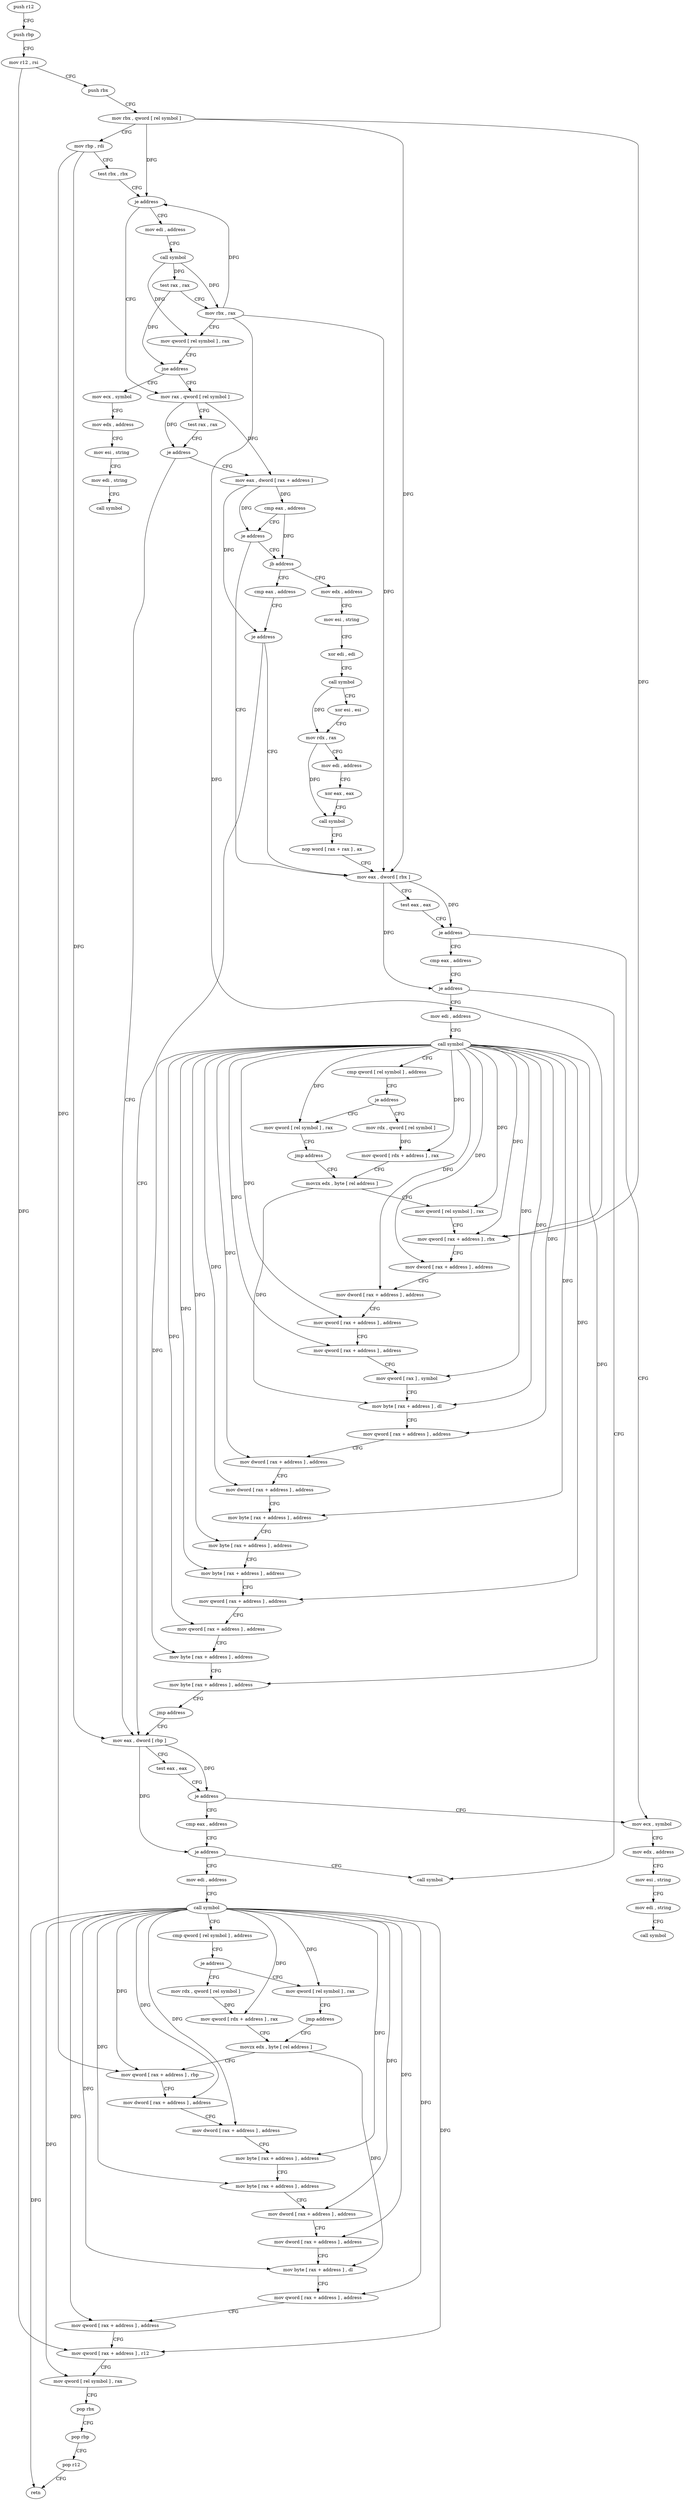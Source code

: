 digraph "func" {
"4231920" [label = "push r12" ]
"4231922" [label = "push rbp" ]
"4231923" [label = "mov r12 , rsi" ]
"4231926" [label = "push rbx" ]
"4231927" [label = "mov rbx , qword [ rel symbol ]" ]
"4231934" [label = "mov rbp , rdi" ]
"4231937" [label = "test rbx , rbx" ]
"4231940" [label = "je address" ]
"4232392" [label = "mov edi , address" ]
"4231946" [label = "mov rax , qword [ rel symbol ]" ]
"4232397" [label = "call symbol" ]
"4232402" [label = "test rax , rax" ]
"4232405" [label = "mov rbx , rax" ]
"4232408" [label = "mov qword [ rel symbol ] , rax" ]
"4232415" [label = "jne address" ]
"4232421" [label = "mov ecx , symbol" ]
"4231953" [label = "test rax , rax" ]
"4231956" [label = "je address" ]
"4231985" [label = "mov eax , dword [ rbp ]" ]
"4231958" [label = "mov eax , dword [ rax + address ]" ]
"4232426" [label = "mov edx , address" ]
"4232431" [label = "mov esi , string" ]
"4232436" [label = "mov edi , string" ]
"4232441" [label = "call symbol" ]
"4231988" [label = "test eax , eax" ]
"4231990" [label = "je address" ]
"4232460" [label = "mov ecx , symbol" ]
"4231996" [label = "cmp eax , address" ]
"4231961" [label = "cmp eax , address" ]
"4231964" [label = "je address" ]
"4232184" [label = "mov eax , dword [ rbx ]" ]
"4231970" [label = "jb address" ]
"4232465" [label = "mov edx , address" ]
"4232470" [label = "mov esi , string" ]
"4232475" [label = "mov edi , string" ]
"4232480" [label = "call symbol" ]
"4231999" [label = "je address" ]
"4232485" [label = "call symbol" ]
"4232005" [label = "mov edi , address" ]
"4232186" [label = "test eax , eax" ]
"4232188" [label = "je address" ]
"4232194" [label = "cmp eax , address" ]
"4232144" [label = "mov edx , address" ]
"4231976" [label = "cmp eax , address" ]
"4232010" [label = "call symbol" ]
"4232015" [label = "cmp qword [ rel symbol ] , address" ]
"4232023" [label = "je address" ]
"4232376" [label = "mov qword [ rel symbol ] , rax" ]
"4232029" [label = "mov rdx , qword [ rel symbol ]" ]
"4232197" [label = "je address" ]
"4232203" [label = "mov edi , address" ]
"4232149" [label = "mov esi , string" ]
"4232154" [label = "xor edi , edi" ]
"4232156" [label = "call symbol" ]
"4232161" [label = "xor esi , esi" ]
"4232163" [label = "mov rdx , rax" ]
"4232166" [label = "mov edi , address" ]
"4232171" [label = "xor eax , eax" ]
"4232173" [label = "call symbol" ]
"4232178" [label = "nop word [ rax + rax ] , ax" ]
"4231979" [label = "je address" ]
"4232383" [label = "jmp address" ]
"4232043" [label = "movzx edx , byte [ rel address ]" ]
"4232036" [label = "mov qword [ rdx + address ] , rax" ]
"4232208" [label = "call symbol" ]
"4232213" [label = "cmp qword [ rel symbol ] , address" ]
"4232221" [label = "je address" ]
"4232448" [label = "mov qword [ rel symbol ] , rax" ]
"4232227" [label = "mov rdx , qword [ rel symbol ]" ]
"4232050" [label = "mov qword [ rax + address ] , rbp" ]
"4232057" [label = "mov dword [ rax + address ] , address" ]
"4232064" [label = "mov dword [ rax + address ] , address" ]
"4232071" [label = "mov byte [ rax + address ] , address" ]
"4232075" [label = "mov byte [ rax + address ] , address" ]
"4232079" [label = "mov dword [ rax + address ] , address" ]
"4232086" [label = "mov dword [ rax + address ] , address" ]
"4232093" [label = "mov byte [ rax + address ] , dl" ]
"4232096" [label = "mov qword [ rax + address ] , address" ]
"4232107" [label = "mov qword [ rax + address ] , address" ]
"4232118" [label = "mov qword [ rax + address ] , r12" ]
"4232122" [label = "mov qword [ rel symbol ] , rax" ]
"4232129" [label = "pop rbx" ]
"4232130" [label = "pop rbp" ]
"4232131" [label = "pop r12" ]
"4232133" [label = "retn" ]
"4232455" [label = "jmp address" ]
"4232241" [label = "movzx edx , byte [ rel address ]" ]
"4232234" [label = "mov qword [ rdx + address ] , rax" ]
"4232248" [label = "mov qword [ rel symbol ] , rax" ]
"4232255" [label = "mov qword [ rax + address ] , rbx" ]
"4232262" [label = "mov dword [ rax + address ] , address" ]
"4232269" [label = "mov dword [ rax + address ] , address" ]
"4232276" [label = "mov qword [ rax + address ] , address" ]
"4232287" [label = "mov qword [ rax + address ] , address" ]
"4232298" [label = "mov qword [ rax ] , symbol" ]
"4232305" [label = "mov byte [ rax + address ] , dl" ]
"4232308" [label = "mov qword [ rax + address ] , address" ]
"4232316" [label = "mov dword [ rax + address ] , address" ]
"4232323" [label = "mov dword [ rax + address ] , address" ]
"4232330" [label = "mov byte [ rax + address ] , address" ]
"4232334" [label = "mov byte [ rax + address ] , address" ]
"4232338" [label = "mov byte [ rax + address ] , address" ]
"4232342" [label = "mov qword [ rax + address ] , address" ]
"4232350" [label = "mov qword [ rax + address ] , address" ]
"4232358" [label = "mov byte [ rax + address ] , address" ]
"4232362" [label = "mov byte [ rax + address ] , address" ]
"4232366" [label = "jmp address" ]
"4231920" -> "4231922" [ label = "CFG" ]
"4231922" -> "4231923" [ label = "CFG" ]
"4231923" -> "4231926" [ label = "CFG" ]
"4231923" -> "4232118" [ label = "DFG" ]
"4231926" -> "4231927" [ label = "CFG" ]
"4231927" -> "4231934" [ label = "CFG" ]
"4231927" -> "4231940" [ label = "DFG" ]
"4231927" -> "4232184" [ label = "DFG" ]
"4231927" -> "4232255" [ label = "DFG" ]
"4231934" -> "4231937" [ label = "CFG" ]
"4231934" -> "4231985" [ label = "DFG" ]
"4231934" -> "4232050" [ label = "DFG" ]
"4231937" -> "4231940" [ label = "CFG" ]
"4231940" -> "4232392" [ label = "CFG" ]
"4231940" -> "4231946" [ label = "CFG" ]
"4232392" -> "4232397" [ label = "CFG" ]
"4231946" -> "4231953" [ label = "CFG" ]
"4231946" -> "4231956" [ label = "DFG" ]
"4231946" -> "4231958" [ label = "DFG" ]
"4232397" -> "4232402" [ label = "DFG" ]
"4232397" -> "4232405" [ label = "DFG" ]
"4232397" -> "4232408" [ label = "DFG" ]
"4232402" -> "4232405" [ label = "CFG" ]
"4232402" -> "4232415" [ label = "DFG" ]
"4232405" -> "4232408" [ label = "CFG" ]
"4232405" -> "4231940" [ label = "DFG" ]
"4232405" -> "4232184" [ label = "DFG" ]
"4232405" -> "4232255" [ label = "DFG" ]
"4232408" -> "4232415" [ label = "CFG" ]
"4232415" -> "4231946" [ label = "CFG" ]
"4232415" -> "4232421" [ label = "CFG" ]
"4232421" -> "4232426" [ label = "CFG" ]
"4231953" -> "4231956" [ label = "CFG" ]
"4231956" -> "4231985" [ label = "CFG" ]
"4231956" -> "4231958" [ label = "CFG" ]
"4231985" -> "4231988" [ label = "CFG" ]
"4231985" -> "4231990" [ label = "DFG" ]
"4231985" -> "4231999" [ label = "DFG" ]
"4231958" -> "4231961" [ label = "DFG" ]
"4231958" -> "4231964" [ label = "DFG" ]
"4231958" -> "4231979" [ label = "DFG" ]
"4232426" -> "4232431" [ label = "CFG" ]
"4232431" -> "4232436" [ label = "CFG" ]
"4232436" -> "4232441" [ label = "CFG" ]
"4231988" -> "4231990" [ label = "CFG" ]
"4231990" -> "4232460" [ label = "CFG" ]
"4231990" -> "4231996" [ label = "CFG" ]
"4232460" -> "4232465" [ label = "CFG" ]
"4231996" -> "4231999" [ label = "CFG" ]
"4231961" -> "4231964" [ label = "CFG" ]
"4231961" -> "4231970" [ label = "DFG" ]
"4231964" -> "4232184" [ label = "CFG" ]
"4231964" -> "4231970" [ label = "CFG" ]
"4232184" -> "4232186" [ label = "CFG" ]
"4232184" -> "4232188" [ label = "DFG" ]
"4232184" -> "4232197" [ label = "DFG" ]
"4231970" -> "4232144" [ label = "CFG" ]
"4231970" -> "4231976" [ label = "CFG" ]
"4232465" -> "4232470" [ label = "CFG" ]
"4232470" -> "4232475" [ label = "CFG" ]
"4232475" -> "4232480" [ label = "CFG" ]
"4231999" -> "4232485" [ label = "CFG" ]
"4231999" -> "4232005" [ label = "CFG" ]
"4232005" -> "4232010" [ label = "CFG" ]
"4232186" -> "4232188" [ label = "CFG" ]
"4232188" -> "4232460" [ label = "CFG" ]
"4232188" -> "4232194" [ label = "CFG" ]
"4232194" -> "4232197" [ label = "CFG" ]
"4232144" -> "4232149" [ label = "CFG" ]
"4231976" -> "4231979" [ label = "CFG" ]
"4232010" -> "4232015" [ label = "CFG" ]
"4232010" -> "4232376" [ label = "DFG" ]
"4232010" -> "4232036" [ label = "DFG" ]
"4232010" -> "4232050" [ label = "DFG" ]
"4232010" -> "4232057" [ label = "DFG" ]
"4232010" -> "4232064" [ label = "DFG" ]
"4232010" -> "4232071" [ label = "DFG" ]
"4232010" -> "4232075" [ label = "DFG" ]
"4232010" -> "4232079" [ label = "DFG" ]
"4232010" -> "4232086" [ label = "DFG" ]
"4232010" -> "4232093" [ label = "DFG" ]
"4232010" -> "4232096" [ label = "DFG" ]
"4232010" -> "4232107" [ label = "DFG" ]
"4232010" -> "4232118" [ label = "DFG" ]
"4232010" -> "4232122" [ label = "DFG" ]
"4232010" -> "4232133" [ label = "DFG" ]
"4232015" -> "4232023" [ label = "CFG" ]
"4232023" -> "4232376" [ label = "CFG" ]
"4232023" -> "4232029" [ label = "CFG" ]
"4232376" -> "4232383" [ label = "CFG" ]
"4232029" -> "4232036" [ label = "DFG" ]
"4232197" -> "4232485" [ label = "CFG" ]
"4232197" -> "4232203" [ label = "CFG" ]
"4232203" -> "4232208" [ label = "CFG" ]
"4232149" -> "4232154" [ label = "CFG" ]
"4232154" -> "4232156" [ label = "CFG" ]
"4232156" -> "4232161" [ label = "CFG" ]
"4232156" -> "4232163" [ label = "DFG" ]
"4232161" -> "4232163" [ label = "CFG" ]
"4232163" -> "4232166" [ label = "CFG" ]
"4232163" -> "4232173" [ label = "DFG" ]
"4232166" -> "4232171" [ label = "CFG" ]
"4232171" -> "4232173" [ label = "CFG" ]
"4232173" -> "4232178" [ label = "CFG" ]
"4232178" -> "4232184" [ label = "CFG" ]
"4231979" -> "4232184" [ label = "CFG" ]
"4231979" -> "4231985" [ label = "CFG" ]
"4232383" -> "4232043" [ label = "CFG" ]
"4232043" -> "4232050" [ label = "CFG" ]
"4232043" -> "4232093" [ label = "DFG" ]
"4232036" -> "4232043" [ label = "CFG" ]
"4232208" -> "4232213" [ label = "CFG" ]
"4232208" -> "4232448" [ label = "DFG" ]
"4232208" -> "4232234" [ label = "DFG" ]
"4232208" -> "4232248" [ label = "DFG" ]
"4232208" -> "4232255" [ label = "DFG" ]
"4232208" -> "4232262" [ label = "DFG" ]
"4232208" -> "4232269" [ label = "DFG" ]
"4232208" -> "4232276" [ label = "DFG" ]
"4232208" -> "4232287" [ label = "DFG" ]
"4232208" -> "4232298" [ label = "DFG" ]
"4232208" -> "4232305" [ label = "DFG" ]
"4232208" -> "4232308" [ label = "DFG" ]
"4232208" -> "4232316" [ label = "DFG" ]
"4232208" -> "4232323" [ label = "DFG" ]
"4232208" -> "4232330" [ label = "DFG" ]
"4232208" -> "4232334" [ label = "DFG" ]
"4232208" -> "4232338" [ label = "DFG" ]
"4232208" -> "4232342" [ label = "DFG" ]
"4232208" -> "4232350" [ label = "DFG" ]
"4232208" -> "4232358" [ label = "DFG" ]
"4232208" -> "4232362" [ label = "DFG" ]
"4232213" -> "4232221" [ label = "CFG" ]
"4232221" -> "4232448" [ label = "CFG" ]
"4232221" -> "4232227" [ label = "CFG" ]
"4232448" -> "4232455" [ label = "CFG" ]
"4232227" -> "4232234" [ label = "DFG" ]
"4232050" -> "4232057" [ label = "CFG" ]
"4232057" -> "4232064" [ label = "CFG" ]
"4232064" -> "4232071" [ label = "CFG" ]
"4232071" -> "4232075" [ label = "CFG" ]
"4232075" -> "4232079" [ label = "CFG" ]
"4232079" -> "4232086" [ label = "CFG" ]
"4232086" -> "4232093" [ label = "CFG" ]
"4232093" -> "4232096" [ label = "CFG" ]
"4232096" -> "4232107" [ label = "CFG" ]
"4232107" -> "4232118" [ label = "CFG" ]
"4232118" -> "4232122" [ label = "CFG" ]
"4232122" -> "4232129" [ label = "CFG" ]
"4232129" -> "4232130" [ label = "CFG" ]
"4232130" -> "4232131" [ label = "CFG" ]
"4232131" -> "4232133" [ label = "CFG" ]
"4232455" -> "4232241" [ label = "CFG" ]
"4232241" -> "4232248" [ label = "CFG" ]
"4232241" -> "4232305" [ label = "DFG" ]
"4232234" -> "4232241" [ label = "CFG" ]
"4232248" -> "4232255" [ label = "CFG" ]
"4232255" -> "4232262" [ label = "CFG" ]
"4232262" -> "4232269" [ label = "CFG" ]
"4232269" -> "4232276" [ label = "CFG" ]
"4232276" -> "4232287" [ label = "CFG" ]
"4232287" -> "4232298" [ label = "CFG" ]
"4232298" -> "4232305" [ label = "CFG" ]
"4232305" -> "4232308" [ label = "CFG" ]
"4232308" -> "4232316" [ label = "CFG" ]
"4232316" -> "4232323" [ label = "CFG" ]
"4232323" -> "4232330" [ label = "CFG" ]
"4232330" -> "4232334" [ label = "CFG" ]
"4232334" -> "4232338" [ label = "CFG" ]
"4232338" -> "4232342" [ label = "CFG" ]
"4232342" -> "4232350" [ label = "CFG" ]
"4232350" -> "4232358" [ label = "CFG" ]
"4232358" -> "4232362" [ label = "CFG" ]
"4232362" -> "4232366" [ label = "CFG" ]
"4232366" -> "4231985" [ label = "CFG" ]
}
